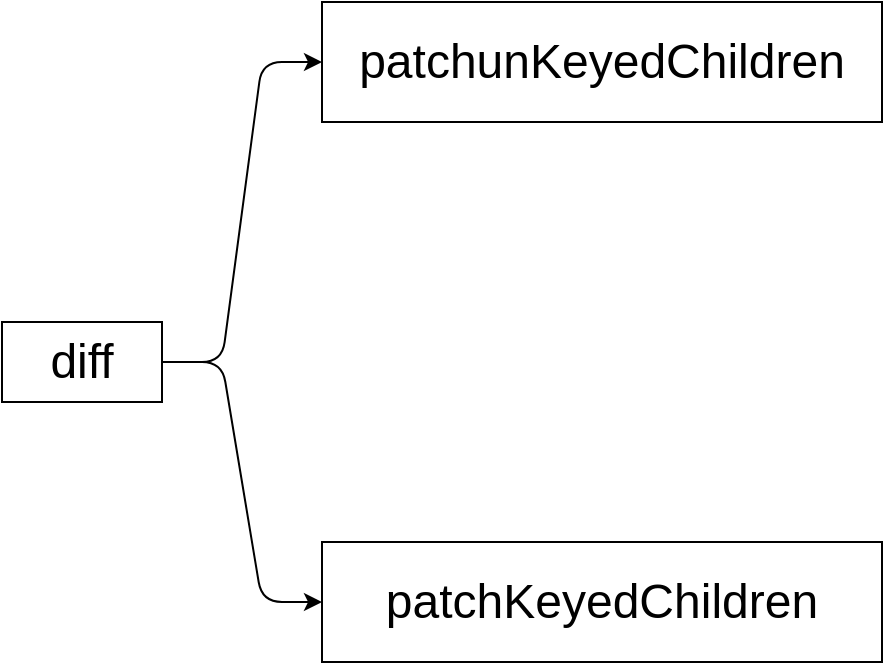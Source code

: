 <mxfile>
    <diagram id="KodbQxtSPS8rSSf0PRpH" name="第 1 页">
        <mxGraphModel dx="820" dy="872" grid="1" gridSize="10" guides="1" tooltips="1" connect="1" arrows="1" fold="1" page="1" pageScale="1" pageWidth="827" pageHeight="1169" math="0" shadow="0">
            <root>
                <mxCell id="0"/>
                <mxCell id="1" parent="0"/>
                <mxCell id="4" value="" style="edgeStyle=entityRelationEdgeStyle;html=1;fontSize=24;exitX=1;exitY=0.5;exitDx=0;exitDy=0;entryX=0;entryY=0.5;entryDx=0;entryDy=0;" edge="1" parent="1" source="2" target="3">
                    <mxGeometry relative="1" as="geometry"/>
                </mxCell>
                <mxCell id="6" value="" style="edgeStyle=entityRelationEdgeStyle;html=1;fontSize=24;" edge="1" parent="1" source="2" target="5">
                    <mxGeometry relative="1" as="geometry"/>
                </mxCell>
                <mxCell id="2" value="&lt;font style=&quot;font-size: 24px;&quot;&gt;diff&lt;/font&gt;" style="whiteSpace=wrap;html=1;" vertex="1" parent="1">
                    <mxGeometry x="50" y="230" width="80" height="40" as="geometry"/>
                </mxCell>
                <mxCell id="3" value="&lt;font style=&quot;font-size: 24px;&quot;&gt;patchunKeyedChildren&lt;/font&gt;" style="whiteSpace=wrap;html=1;" vertex="1" parent="1">
                    <mxGeometry x="210" y="70" width="280" height="60" as="geometry"/>
                </mxCell>
                <mxCell id="5" value="&lt;font style=&quot;font-size: 24px;&quot;&gt;patchKeyedChildren&lt;/font&gt;" style="whiteSpace=wrap;html=1;" vertex="1" parent="1">
                    <mxGeometry x="210" y="340" width="280" height="60" as="geometry"/>
                </mxCell>
            </root>
        </mxGraphModel>
    </diagram>
</mxfile>